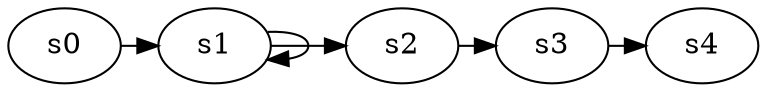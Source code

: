 digraph game_0194_chain_5 {
    s0 [name="s0", player=0];
    s1 [name="s1", player=1];
    s2 [name="s2", player=0, target=1];
    s3 [name="s3", player=1];
    s4 [name="s4", player=0, target=1];

    s0 -> s1 [constraint="time % 4 == 2"];
    s1 -> s2 [constraint="time == 1 || time == 2 || time == 11 || time == 13"];
    s2 -> s3 [constraint="time % 2 == 0"];
    s3 -> s4 [constraint="time % 4 == 1"];
    s1 -> s1 [constraint="time % 3 == 0"];
}
